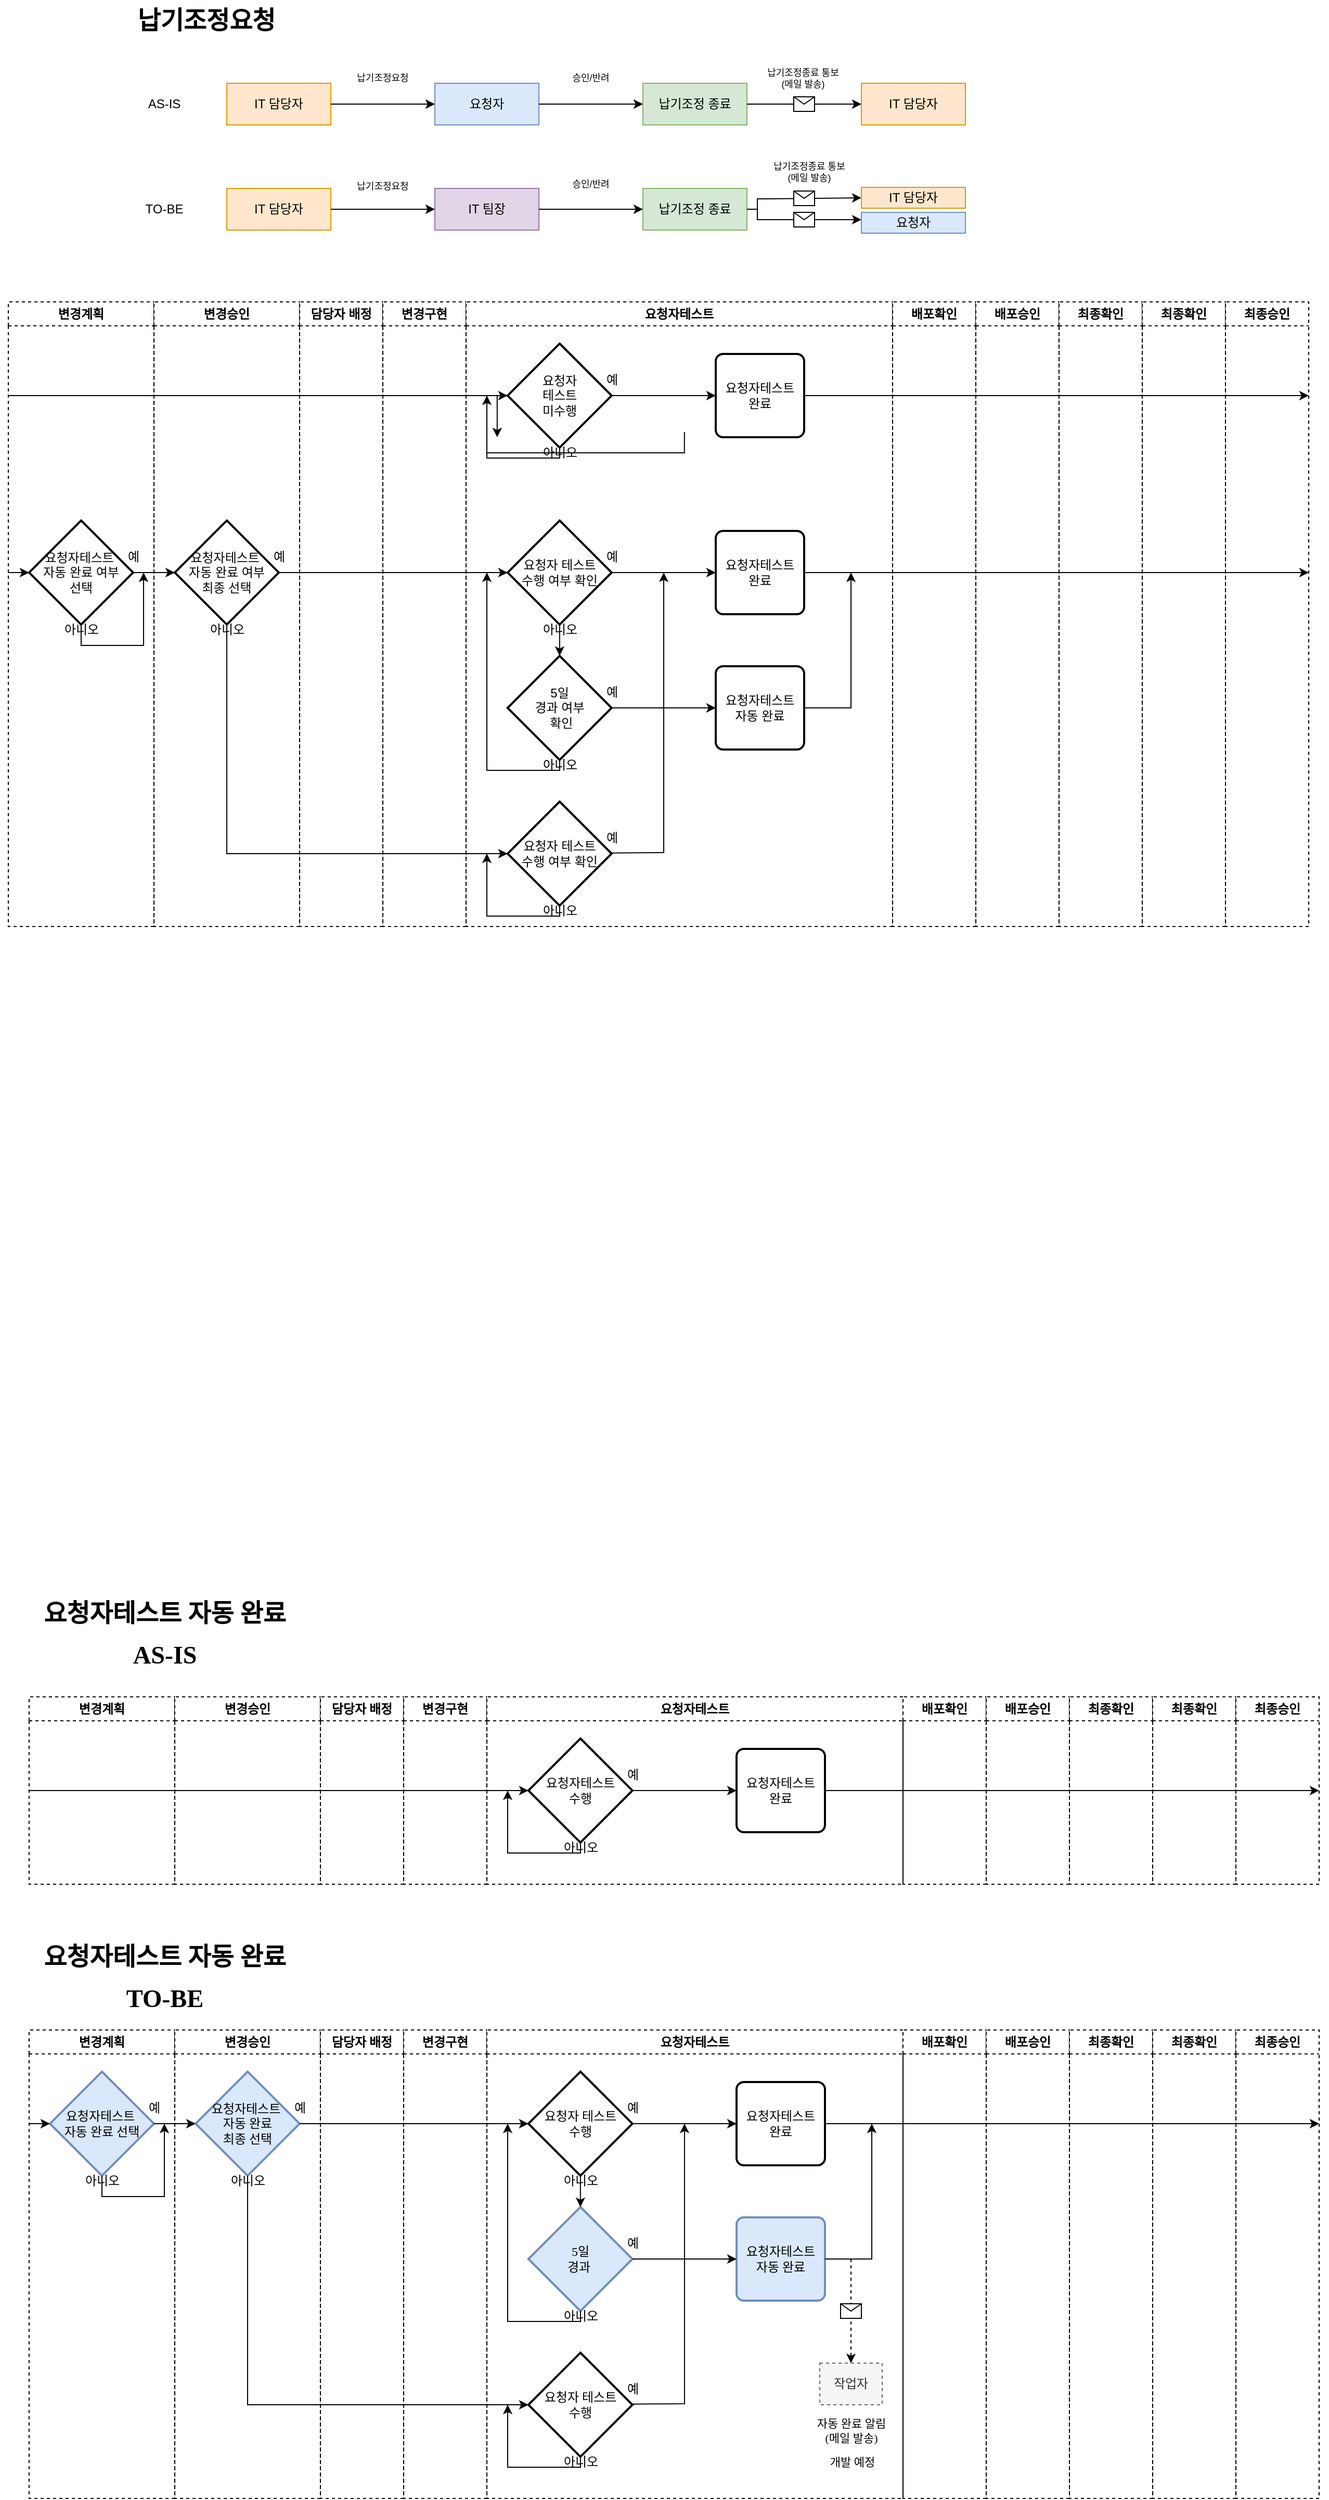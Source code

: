 <mxfile version="21.1.2" type="github">
  <diagram name="페이지-1" id="oeMr1jxLRIUCTHXcaMcz">
    <mxGraphModel dx="1420" dy="693" grid="0" gridSize="10" guides="1" tooltips="1" connect="1" arrows="1" fold="1" page="1" pageScale="1" pageWidth="2000" pageHeight="1000" math="0" shadow="0">
      <root>
        <mxCell id="0" />
        <mxCell id="1" parent="0" />
        <mxCell id="uftjSws4iOTrkfGyIKbN-3" value="IT 담당자" style="whiteSpace=wrap;html=1;fillColor=#ffe6cc;strokeColor=#d79b00;fontColor=#000000;" vertex="1" parent="1">
          <mxGeometry x="240" y="190" width="100" height="40" as="geometry" />
        </mxCell>
        <mxCell id="uftjSws4iOTrkfGyIKbN-6" value="요청자" style="whiteSpace=wrap;html=1;fillColor=#dae8fc;strokeColor=#6c8ebf;fontColor=#000000;" vertex="1" parent="1">
          <mxGeometry x="440" y="190" width="100" height="40" as="geometry" />
        </mxCell>
        <mxCell id="uftjSws4iOTrkfGyIKbN-7" value="" style="html=1;rounded=1;curved=0;sourcePerimeterSpacing=0;targetPerimeterSpacing=0;startSize=6;endSize=6;noEdgeStyle=1;orthogonal=1;entryX=0;entryY=0.5;entryDx=0;entryDy=0;" edge="1" parent="1" source="uftjSws4iOTrkfGyIKbN-3" target="uftjSws4iOTrkfGyIKbN-6">
          <mxGeometry relative="1" as="geometry">
            <Array as="points" />
          </mxGeometry>
        </mxCell>
        <mxCell id="uftjSws4iOTrkfGyIKbN-16" value="IT 담당자" style="whiteSpace=wrap;html=1;fillColor=#ffe6cc;strokeColor=#d79b00;fontColor=#000000;" vertex="1" parent="1">
          <mxGeometry x="240" y="291" width="100" height="40" as="geometry" />
        </mxCell>
        <mxCell id="uftjSws4iOTrkfGyIKbN-17" value="IT 팀장" style="whiteSpace=wrap;html=1;fillColor=#e1d5e7;strokeColor=#9673a6;fontColor=#000000;" vertex="1" parent="1">
          <mxGeometry x="440" y="291" width="100" height="40" as="geometry" />
        </mxCell>
        <mxCell id="uftjSws4iOTrkfGyIKbN-18" value="" style="html=1;rounded=1;curved=0;sourcePerimeterSpacing=0;targetPerimeterSpacing=0;startSize=6;endSize=6;noEdgeStyle=1;orthogonal=1;entryX=0;entryY=0.5;entryDx=0;entryDy=0;" edge="1" source="uftjSws4iOTrkfGyIKbN-16" target="uftjSws4iOTrkfGyIKbN-17" parent="1">
          <mxGeometry relative="1" as="geometry">
            <Array as="points" />
          </mxGeometry>
        </mxCell>
        <mxCell id="uftjSws4iOTrkfGyIKbN-19" value="납기조정 종료" style="whiteSpace=wrap;html=1;fillColor=#d5e8d4;strokeColor=#82b366;fontColor=#000000;" vertex="1" parent="1">
          <mxGeometry x="640" y="291" width="100" height="40" as="geometry" />
        </mxCell>
        <mxCell id="uftjSws4iOTrkfGyIKbN-20" value="" style="html=1;rounded=1;curved=0;sourcePerimeterSpacing=0;targetPerimeterSpacing=0;startSize=6;endSize=6;noEdgeStyle=1;orthogonal=1;entryX=0;entryY=0.5;entryDx=0;entryDy=0;" edge="1" target="uftjSws4iOTrkfGyIKbN-19" parent="1">
          <mxGeometry relative="1" as="geometry">
            <mxPoint x="540" y="311" as="sourcePoint" />
            <Array as="points" />
          </mxGeometry>
        </mxCell>
        <mxCell id="uftjSws4iOTrkfGyIKbN-23" value="납기조정 종료" style="whiteSpace=wrap;html=1;fillColor=#d5e8d4;strokeColor=#82b366;fontColor=#000000;" vertex="1" parent="1">
          <mxGeometry x="640" y="190" width="100" height="40" as="geometry" />
        </mxCell>
        <mxCell id="uftjSws4iOTrkfGyIKbN-25" value="납기조정요청" style="text;html=1;strokeColor=none;fillColor=none;align=center;verticalAlign=middle;whiteSpace=wrap;rounded=0;fontSize=9;fontColor=#000000;" vertex="1" parent="1">
          <mxGeometry x="340" y="170" width="100" height="30" as="geometry" />
        </mxCell>
        <mxCell id="uftjSws4iOTrkfGyIKbN-27" value="" style="html=1;rounded=1;curved=0;sourcePerimeterSpacing=0;targetPerimeterSpacing=0;startSize=6;endSize=6;noEdgeStyle=1;orthogonal=1;entryX=0;entryY=0.5;entryDx=0;entryDy=0;" edge="1" parent="1">
          <mxGeometry relative="1" as="geometry">
            <mxPoint x="540" y="210" as="sourcePoint" />
            <mxPoint x="640" y="210" as="targetPoint" />
            <Array as="points" />
          </mxGeometry>
        </mxCell>
        <mxCell id="uftjSws4iOTrkfGyIKbN-28" value="납기조정요청" style="text;html=1;strokeColor=none;fillColor=none;align=center;verticalAlign=middle;whiteSpace=wrap;rounded=0;fontSize=9;fontColor=#000000;" vertex="1" parent="1">
          <mxGeometry x="340" y="274" width="100" height="30" as="geometry" />
        </mxCell>
        <mxCell id="uftjSws4iOTrkfGyIKbN-21" value="요청자" style="whiteSpace=wrap;html=1;fillColor=#dae8fc;strokeColor=#6c8ebf;fontColor=#000000;" vertex="1" parent="1">
          <mxGeometry x="850" y="314" width="100" height="20" as="geometry" />
        </mxCell>
        <mxCell id="uftjSws4iOTrkfGyIKbN-30" value="납기조정요청" style="text;strokeColor=none;fillColor=none;html=1;fontSize=24;fontStyle=1;verticalAlign=middle;align=center;" vertex="1" parent="1">
          <mxGeometry x="170" y="110" width="100" height="40" as="geometry" />
        </mxCell>
        <mxCell id="uftjSws4iOTrkfGyIKbN-66" value="AS-IS" style="text;html=1;strokeColor=none;fillColor=none;align=center;verticalAlign=middle;whiteSpace=wrap;rounded=0;" vertex="1" parent="1">
          <mxGeometry x="150" y="195" width="60" height="30" as="geometry" />
        </mxCell>
        <mxCell id="uftjSws4iOTrkfGyIKbN-67" value="TO-BE" style="text;html=1;strokeColor=none;fillColor=none;align=center;verticalAlign=middle;whiteSpace=wrap;rounded=0;" vertex="1" parent="1">
          <mxGeometry x="150" y="296" width="60" height="30" as="geometry" />
        </mxCell>
        <mxCell id="uftjSws4iOTrkfGyIKbN-69" value="" style="endArrow=classic;html=1;rounded=0;exitX=1;exitY=0;exitDx=0;exitDy=0;exitPerimeter=0;entryX=0;entryY=0.5;entryDx=0;entryDy=0;" edge="1" parent="1" source="uftjSws4iOTrkfGyIKbN-389" target="uftjSws4iOTrkfGyIKbN-77">
          <mxGeometry relative="1" as="geometry">
            <mxPoint x="806" y="311" as="sourcePoint" />
            <mxPoint x="840" y="300" as="targetPoint" />
          </mxGeometry>
        </mxCell>
        <mxCell id="uftjSws4iOTrkfGyIKbN-70" value="" style="shape=message;html=1;outlineConnect=0;" vertex="1" parent="uftjSws4iOTrkfGyIKbN-69">
          <mxGeometry width="20" height="14" relative="1" as="geometry">
            <mxPoint x="-20" y="-7" as="offset" />
          </mxGeometry>
        </mxCell>
        <mxCell id="uftjSws4iOTrkfGyIKbN-29" value="납기조정종료 통보&lt;br&gt;(메일 발송)" style="text;html=1;strokeColor=none;fillColor=none;align=center;verticalAlign=middle;whiteSpace=wrap;rounded=0;fontSize=9;fontColor=#000000;" vertex="1" parent="1">
          <mxGeometry x="750" y="260" width="100" height="30" as="geometry" />
        </mxCell>
        <mxCell id="uftjSws4iOTrkfGyIKbN-77" value="IT 담당자" style="whiteSpace=wrap;html=1;fillColor=#ffe6cc;strokeColor=#d79b00;fontColor=#000000;" vertex="1" parent="1">
          <mxGeometry x="850" y="290" width="100" height="20" as="geometry" />
        </mxCell>
        <mxCell id="uftjSws4iOTrkfGyIKbN-79" value="" style="endArrow=classic;html=1;rounded=0;exitX=1;exitY=1;exitDx=0;exitDy=0;exitPerimeter=0;" edge="1" parent="1" source="uftjSws4iOTrkfGyIKbN-389">
          <mxGeometry relative="1" as="geometry">
            <mxPoint x="806" y="351" as="sourcePoint" />
            <mxPoint x="850" y="321" as="targetPoint" />
          </mxGeometry>
        </mxCell>
        <mxCell id="uftjSws4iOTrkfGyIKbN-80" value="" style="shape=message;html=1;outlineConnect=0;" vertex="1" parent="uftjSws4iOTrkfGyIKbN-79">
          <mxGeometry width="20" height="14" relative="1" as="geometry">
            <mxPoint x="-20" y="-7" as="offset" />
          </mxGeometry>
        </mxCell>
        <mxCell id="uftjSws4iOTrkfGyIKbN-83" value="IT 담당자" style="whiteSpace=wrap;html=1;fillColor=#ffe6cc;strokeColor=#d79b00;fontColor=#000000;" vertex="1" parent="1">
          <mxGeometry x="850" y="190" width="100" height="40" as="geometry" />
        </mxCell>
        <mxCell id="uftjSws4iOTrkfGyIKbN-85" value="" style="endArrow=classic;html=1;rounded=0;entryX=0;entryY=0.5;entryDx=0;entryDy=0;exitX=1;exitY=0.5;exitDx=0;exitDy=0;" edge="1" parent="1" source="uftjSws4iOTrkfGyIKbN-23" target="uftjSws4iOTrkfGyIKbN-83">
          <mxGeometry relative="1" as="geometry">
            <mxPoint x="440" y="150" as="sourcePoint" />
            <mxPoint x="540" y="150" as="targetPoint" />
          </mxGeometry>
        </mxCell>
        <mxCell id="uftjSws4iOTrkfGyIKbN-86" value="" style="shape=message;html=1;outlineConnect=0;" vertex="1" parent="uftjSws4iOTrkfGyIKbN-85">
          <mxGeometry width="20" height="14" relative="1" as="geometry">
            <mxPoint x="-10" y="-7" as="offset" />
          </mxGeometry>
        </mxCell>
        <mxCell id="uftjSws4iOTrkfGyIKbN-87" value="납기조정종료 통보&lt;br&gt;(메일 발송)" style="text;html=1;strokeColor=none;fillColor=none;align=center;verticalAlign=middle;whiteSpace=wrap;rounded=0;fontSize=9;fontColor=#000000;" vertex="1" parent="1">
          <mxGeometry x="744" y="170" width="100" height="30" as="geometry" />
        </mxCell>
        <mxCell id="uftjSws4iOTrkfGyIKbN-90" value="변경계획" style="swimlane;whiteSpace=wrap;html=1;dashed=1;" vertex="1" parent="1">
          <mxGeometry x="30" y="400" width="140" height="600" as="geometry" />
        </mxCell>
        <mxCell id="uftjSws4iOTrkfGyIKbN-51" value="요청자테스트&amp;nbsp;&lt;br&gt;자동 완료 여부 &lt;br&gt;선택" style="strokeWidth=2;html=1;shape=mxgraph.flowchart.decision;whiteSpace=wrap;" vertex="1" parent="uftjSws4iOTrkfGyIKbN-90">
          <mxGeometry x="20" y="210" width="100" height="100" as="geometry" />
        </mxCell>
        <mxCell id="uftjSws4iOTrkfGyIKbN-105" value="예" style="text;html=1;align=center;verticalAlign=middle;resizable=0;points=[];autosize=1;strokeColor=none;fillColor=none;" vertex="1" parent="uftjSws4iOTrkfGyIKbN-90">
          <mxGeometry x="100" y="230" width="40" height="30" as="geometry" />
        </mxCell>
        <mxCell id="uftjSws4iOTrkfGyIKbN-103" value="아니오" style="text;html=1;align=center;verticalAlign=middle;resizable=0;points=[];autosize=1;strokeColor=none;fillColor=none;" vertex="1" parent="uftjSws4iOTrkfGyIKbN-90">
          <mxGeometry x="40" y="300" width="60" height="30" as="geometry" />
        </mxCell>
        <mxCell id="uftjSws4iOTrkfGyIKbN-222" value="" style="edgeStyle=orthogonalEdgeStyle;rounded=0;orthogonalLoop=1;jettySize=auto;html=1;entryX=0;entryY=0.5;entryDx=0;entryDy=0;entryPerimeter=0;exitX=0.5;exitY=1;exitDx=0;exitDy=0;exitPerimeter=0;" edge="1" parent="uftjSws4iOTrkfGyIKbN-90" target="uftjSws4iOTrkfGyIKbN-220">
          <mxGeometry relative="1" as="geometry">
            <mxPoint x="649.94" y="125" as="sourcePoint" />
            <mxPoint x="469.94" y="130" as="targetPoint" />
            <Array as="points">
              <mxPoint x="649.94" y="145" />
              <mxPoint x="459.94" y="145" />
              <mxPoint x="459.94" y="90" />
            </Array>
          </mxGeometry>
        </mxCell>
        <mxCell id="uftjSws4iOTrkfGyIKbN-91" value="변경승인" style="swimlane;whiteSpace=wrap;html=1;dashed=1;startSize=23;" vertex="1" parent="1">
          <mxGeometry x="170" y="400" width="140" height="600" as="geometry" />
        </mxCell>
        <mxCell id="uftjSws4iOTrkfGyIKbN-106" value="요청자테스트&amp;nbsp;&lt;br&gt;자동 완료 여부 &lt;br&gt;최종 선택" style="strokeWidth=2;html=1;shape=mxgraph.flowchart.decision;whiteSpace=wrap;" vertex="1" parent="uftjSws4iOTrkfGyIKbN-91">
          <mxGeometry x="20" y="210" width="100" height="100" as="geometry" />
        </mxCell>
        <mxCell id="uftjSws4iOTrkfGyIKbN-110" value="아니오" style="text;html=1;align=center;verticalAlign=middle;resizable=0;points=[];autosize=1;strokeColor=none;fillColor=none;" vertex="1" parent="uftjSws4iOTrkfGyIKbN-91">
          <mxGeometry x="40" y="300" width="60" height="30" as="geometry" />
        </mxCell>
        <mxCell id="uftjSws4iOTrkfGyIKbN-109" value="예" style="text;html=1;align=center;verticalAlign=middle;resizable=0;points=[];autosize=1;strokeColor=none;fillColor=none;" vertex="1" parent="uftjSws4iOTrkfGyIKbN-91">
          <mxGeometry x="100" y="230" width="40" height="30" as="geometry" />
        </mxCell>
        <mxCell id="uftjSws4iOTrkfGyIKbN-92" value="담당자 배정" style="swimlane;whiteSpace=wrap;html=1;dashed=1;" vertex="1" parent="1">
          <mxGeometry x="310" y="400" width="80" height="600" as="geometry" />
        </mxCell>
        <mxCell id="uftjSws4iOTrkfGyIKbN-93" value="변경구현" style="swimlane;whiteSpace=wrap;html=1;dashed=1;" vertex="1" parent="1">
          <mxGeometry x="390" y="400" width="80" height="600" as="geometry" />
        </mxCell>
        <mxCell id="uftjSws4iOTrkfGyIKbN-94" value="요청자테스트" style="swimlane;whiteSpace=wrap;html=1;dashed=1;startSize=23;" vertex="1" parent="1">
          <mxGeometry x="470" y="400" width="410" height="600" as="geometry" />
        </mxCell>
        <mxCell id="uftjSws4iOTrkfGyIKbN-115" value="5일 &lt;br&gt;경과 여부&lt;br&gt;&amp;nbsp;확인" style="strokeWidth=2;html=1;shape=mxgraph.flowchart.decision;whiteSpace=wrap;" vertex="1" parent="uftjSws4iOTrkfGyIKbN-94">
          <mxGeometry x="39.94" y="340" width="100" height="100" as="geometry" />
        </mxCell>
        <mxCell id="uftjSws4iOTrkfGyIKbN-114" value="요청자테스트&lt;br&gt;자동 완료" style="rounded=1;whiteSpace=wrap;html=1;absoluteArcSize=1;arcSize=14;strokeWidth=2;" vertex="1" parent="uftjSws4iOTrkfGyIKbN-94">
          <mxGeometry x="240" y="350" width="85" height="80" as="geometry" />
        </mxCell>
        <mxCell id="uftjSws4iOTrkfGyIKbN-120" value="요청자테스트&lt;br&gt;완료" style="rounded=1;whiteSpace=wrap;html=1;absoluteArcSize=1;arcSize=14;strokeWidth=2;" vertex="1" parent="uftjSws4iOTrkfGyIKbN-94">
          <mxGeometry x="240" y="220" width="85" height="80" as="geometry" />
        </mxCell>
        <mxCell id="uftjSws4iOTrkfGyIKbN-130" value="요청자 테스트&lt;br&gt;수행 여부 확인" style="strokeWidth=2;html=1;shape=mxgraph.flowchart.decision;whiteSpace=wrap;" vertex="1" parent="uftjSws4iOTrkfGyIKbN-94">
          <mxGeometry x="39.94" y="210" width="100" height="100" as="geometry" />
        </mxCell>
        <mxCell id="uftjSws4iOTrkfGyIKbN-132" value="" style="endArrow=classic;html=1;rounded=0;exitX=0.5;exitY=1;exitDx=0;exitDy=0;exitPerimeter=0;entryX=0.5;entryY=0;entryDx=0;entryDy=0;entryPerimeter=0;" edge="1" parent="uftjSws4iOTrkfGyIKbN-94" source="uftjSws4iOTrkfGyIKbN-130" target="uftjSws4iOTrkfGyIKbN-115">
          <mxGeometry width="50" height="50" relative="1" as="geometry">
            <mxPoint x="89.94" y="440" as="sourcePoint" />
            <mxPoint x="90" y="330" as="targetPoint" />
          </mxGeometry>
        </mxCell>
        <mxCell id="uftjSws4iOTrkfGyIKbN-131" value="" style="endArrow=classic;html=1;rounded=0;entryX=0;entryY=0.5;entryDx=0;entryDy=0;exitX=1;exitY=0.5;exitDx=0;exitDy=0;exitPerimeter=0;" edge="1" parent="uftjSws4iOTrkfGyIKbN-94" source="uftjSws4iOTrkfGyIKbN-115" target="uftjSws4iOTrkfGyIKbN-114">
          <mxGeometry width="50" height="50" relative="1" as="geometry">
            <mxPoint x="259.94" y="260" as="sourcePoint" />
            <mxPoint x="189.94" y="268" as="targetPoint" />
          </mxGeometry>
        </mxCell>
        <mxCell id="uftjSws4iOTrkfGyIKbN-135" value="" style="endArrow=classic;html=1;rounded=0;entryX=0;entryY=0.5;entryDx=0;entryDy=0;" edge="1" parent="uftjSws4iOTrkfGyIKbN-94" target="uftjSws4iOTrkfGyIKbN-120">
          <mxGeometry width="50" height="50" relative="1" as="geometry">
            <mxPoint x="140" y="260" as="sourcePoint" />
            <mxPoint x="169.94" y="259" as="targetPoint" />
          </mxGeometry>
        </mxCell>
        <mxCell id="uftjSws4iOTrkfGyIKbN-144" value="" style="endArrow=classic;html=1;rounded=0;exitX=1;exitY=0.5;exitDx=0;exitDy=0;" edge="1" parent="uftjSws4iOTrkfGyIKbN-94" source="uftjSws4iOTrkfGyIKbN-114">
          <mxGeometry width="50" height="50" relative="1" as="geometry">
            <mxPoint x="309.94" y="330" as="sourcePoint" />
            <mxPoint x="370" y="260" as="targetPoint" />
            <Array as="points">
              <mxPoint x="370" y="390" />
            </Array>
          </mxGeometry>
        </mxCell>
        <mxCell id="uftjSws4iOTrkfGyIKbN-231" value="요청자테스트&lt;br&gt;완료" style="rounded=1;whiteSpace=wrap;html=1;absoluteArcSize=1;arcSize=14;strokeWidth=2;" vertex="1" parent="uftjSws4iOTrkfGyIKbN-94">
          <mxGeometry x="240" y="50" width="85" height="80" as="geometry" />
        </mxCell>
        <mxCell id="uftjSws4iOTrkfGyIKbN-232" value="요청자&lt;br&gt;테스트&lt;br&gt;미수행" style="strokeWidth=2;html=1;shape=mxgraph.flowchart.decision;whiteSpace=wrap;" vertex="1" parent="uftjSws4iOTrkfGyIKbN-94">
          <mxGeometry x="39.94" y="40" width="100" height="100" as="geometry" />
        </mxCell>
        <mxCell id="uftjSws4iOTrkfGyIKbN-233" value="" style="endArrow=classic;html=1;rounded=0;exitX=1;exitY=0.5;exitDx=0;exitDy=0;exitPerimeter=0;" edge="1" source="uftjSws4iOTrkfGyIKbN-232" target="uftjSws4iOTrkfGyIKbN-231" parent="uftjSws4iOTrkfGyIKbN-94">
          <mxGeometry width="50" height="50" relative="1" as="geometry">
            <mxPoint x="129.94" y="100" as="sourcePoint" />
            <mxPoint x="179.94" y="100" as="targetPoint" />
          </mxGeometry>
        </mxCell>
        <mxCell id="uftjSws4iOTrkfGyIKbN-236" value="" style="endArrow=classic;html=1;rounded=0;entryX=0;entryY=0.5;entryDx=0;entryDy=0;entryPerimeter=0;" edge="1" parent="uftjSws4iOTrkfGyIKbN-94" target="uftjSws4iOTrkfGyIKbN-51">
          <mxGeometry width="50" height="50" relative="1" as="geometry">
            <mxPoint x="-440" y="260" as="sourcePoint" />
            <mxPoint x="800" y="90" as="targetPoint" />
          </mxGeometry>
        </mxCell>
        <mxCell id="uftjSws4iOTrkfGyIKbN-243" value="요청자 테스트&lt;br&gt;수행 여부 확인" style="strokeWidth=2;html=1;shape=mxgraph.flowchart.decision;whiteSpace=wrap;" vertex="1" parent="uftjSws4iOTrkfGyIKbN-94">
          <mxGeometry x="39.94" y="480" width="100" height="100" as="geometry" />
        </mxCell>
        <mxCell id="uftjSws4iOTrkfGyIKbN-244" value="" style="endArrow=classic;html=1;rounded=0;" edge="1" parent="uftjSws4iOTrkfGyIKbN-94">
          <mxGeometry width="50" height="50" relative="1" as="geometry">
            <mxPoint x="140" y="529.41" as="sourcePoint" />
            <mxPoint x="190" y="260" as="targetPoint" />
            <Array as="points">
              <mxPoint x="190" y="529" />
            </Array>
          </mxGeometry>
        </mxCell>
        <mxCell id="uftjSws4iOTrkfGyIKbN-245" value="예" style="text;html=1;align=center;verticalAlign=middle;resizable=0;points=[];autosize=1;strokeColor=none;fillColor=none;" vertex="1" parent="uftjSws4iOTrkfGyIKbN-94">
          <mxGeometry x="119.94" y="230" width="40" height="30" as="geometry" />
        </mxCell>
        <mxCell id="uftjSws4iOTrkfGyIKbN-246" value="아니오" style="text;html=1;align=center;verticalAlign=middle;resizable=0;points=[];autosize=1;strokeColor=none;fillColor=none;" vertex="1" parent="uftjSws4iOTrkfGyIKbN-94">
          <mxGeometry x="59.94" y="300" width="60" height="30" as="geometry" />
        </mxCell>
        <mxCell id="uftjSws4iOTrkfGyIKbN-247" value="예" style="text;html=1;align=center;verticalAlign=middle;resizable=0;points=[];autosize=1;strokeColor=none;fillColor=none;" vertex="1" parent="uftjSws4iOTrkfGyIKbN-94">
          <mxGeometry x="119.94" y="360" width="40" height="30" as="geometry" />
        </mxCell>
        <mxCell id="uftjSws4iOTrkfGyIKbN-248" value="아니오" style="text;html=1;align=center;verticalAlign=middle;resizable=0;points=[];autosize=1;strokeColor=none;fillColor=none;" vertex="1" parent="uftjSws4iOTrkfGyIKbN-94">
          <mxGeometry x="59.94" y="430" width="60" height="30" as="geometry" />
        </mxCell>
        <mxCell id="uftjSws4iOTrkfGyIKbN-249" value="" style="endArrow=classic;html=1;rounded=0;" edge="1" parent="uftjSws4iOTrkfGyIKbN-94">
          <mxGeometry width="50" height="50" relative="1" as="geometry">
            <mxPoint x="90" y="440" as="sourcePoint" />
            <mxPoint x="20" y="260" as="targetPoint" />
            <Array as="points">
              <mxPoint x="90" y="450" />
              <mxPoint x="20" y="450" />
            </Array>
          </mxGeometry>
        </mxCell>
        <mxCell id="uftjSws4iOTrkfGyIKbN-252" value="예" style="text;html=1;align=center;verticalAlign=middle;resizable=0;points=[];autosize=1;strokeColor=none;fillColor=none;" vertex="1" parent="uftjSws4iOTrkfGyIKbN-94">
          <mxGeometry x="119.94" y="500" width="40" height="30" as="geometry" />
        </mxCell>
        <mxCell id="uftjSws4iOTrkfGyIKbN-253" value="아니오" style="text;html=1;align=center;verticalAlign=middle;resizable=0;points=[];autosize=1;strokeColor=none;fillColor=none;" vertex="1" parent="uftjSws4iOTrkfGyIKbN-94">
          <mxGeometry x="59.94" y="570" width="60" height="30" as="geometry" />
        </mxCell>
        <mxCell id="uftjSws4iOTrkfGyIKbN-257" value="아니오" style="text;html=1;align=center;verticalAlign=middle;resizable=0;points=[];autosize=1;strokeColor=none;fillColor=none;" vertex="1" parent="uftjSws4iOTrkfGyIKbN-94">
          <mxGeometry x="59.94" y="130" width="60" height="30" as="geometry" />
        </mxCell>
        <mxCell id="uftjSws4iOTrkfGyIKbN-258" value="" style="endArrow=classic;html=1;rounded=0;exitX=0.5;exitY=1;exitDx=0;exitDy=0;exitPerimeter=0;" edge="1" parent="uftjSws4iOTrkfGyIKbN-94">
          <mxGeometry width="50" height="50" relative="1" as="geometry">
            <mxPoint x="90" y="140" as="sourcePoint" />
            <mxPoint x="20" y="90" as="targetPoint" />
            <Array as="points">
              <mxPoint x="90" y="150" />
              <mxPoint x="20" y="150" />
            </Array>
          </mxGeometry>
        </mxCell>
        <mxCell id="uftjSws4iOTrkfGyIKbN-259" value="예" style="text;html=1;align=center;verticalAlign=middle;resizable=0;points=[];autosize=1;strokeColor=none;fillColor=none;" vertex="1" parent="uftjSws4iOTrkfGyIKbN-94">
          <mxGeometry x="119.94" y="60" width="40" height="30" as="geometry" />
        </mxCell>
        <mxCell id="uftjSws4iOTrkfGyIKbN-263" value="" style="endArrow=classic;html=1;rounded=0;exitX=1;exitY=0.5;exitDx=0;exitDy=0;" edge="1" parent="uftjSws4iOTrkfGyIKbN-94" source="uftjSws4iOTrkfGyIKbN-231">
          <mxGeometry width="50" height="50" relative="1" as="geometry">
            <mxPoint x="140" y="170" as="sourcePoint" />
            <mxPoint x="810" y="90" as="targetPoint" />
            <Array as="points" />
          </mxGeometry>
        </mxCell>
        <mxCell id="uftjSws4iOTrkfGyIKbN-95" value="배포확인" style="swimlane;whiteSpace=wrap;html=1;dashed=1;" vertex="1" parent="1">
          <mxGeometry x="880" y="400" width="80" height="600" as="geometry" />
        </mxCell>
        <mxCell id="uftjSws4iOTrkfGyIKbN-96" value="배포승인" style="swimlane;whiteSpace=wrap;html=1;dashed=1;startSize=23;" vertex="1" parent="1">
          <mxGeometry x="960" y="400" width="80" height="600" as="geometry" />
        </mxCell>
        <mxCell id="uftjSws4iOTrkfGyIKbN-97" value="최종확인" style="swimlane;whiteSpace=wrap;html=1;dashed=1;" vertex="1" parent="1">
          <mxGeometry x="1040" y="400" width="80" height="600" as="geometry" />
        </mxCell>
        <mxCell id="uftjSws4iOTrkfGyIKbN-98" value="최종확인" style="swimlane;whiteSpace=wrap;html=1;dashed=1;" vertex="1" parent="1">
          <mxGeometry x="1120" y="400" width="80" height="600" as="geometry" />
        </mxCell>
        <mxCell id="uftjSws4iOTrkfGyIKbN-99" value="최종승인" style="swimlane;whiteSpace=wrap;html=1;dashed=1;" vertex="1" parent="1">
          <mxGeometry x="1200" y="400" width="80" height="600" as="geometry" />
        </mxCell>
        <mxCell id="uftjSws4iOTrkfGyIKbN-100" value="" style="endArrow=classic;html=1;rounded=0;exitX=1;exitY=0.5;exitDx=0;exitDy=0;exitPerimeter=0;entryX=0;entryY=0.5;entryDx=0;entryDy=0;entryPerimeter=0;" edge="1" parent="1" source="uftjSws4iOTrkfGyIKbN-51" target="uftjSws4iOTrkfGyIKbN-106">
          <mxGeometry width="50" height="50" relative="1" as="geometry">
            <mxPoint x="690" y="630" as="sourcePoint" />
            <mxPoint x="190" y="658" as="targetPoint" />
          </mxGeometry>
        </mxCell>
        <mxCell id="uftjSws4iOTrkfGyIKbN-102" value="" style="endArrow=classic;html=1;rounded=0;exitX=0.5;exitY=1;exitDx=0;exitDy=0;exitPerimeter=0;" edge="1" parent="1" source="uftjSws4iOTrkfGyIKbN-51">
          <mxGeometry width="50" height="50" relative="1" as="geometry">
            <mxPoint x="160" y="660" as="sourcePoint" />
            <mxPoint x="160" y="660" as="targetPoint" />
            <Array as="points">
              <mxPoint x="100" y="730" />
              <mxPoint x="160" y="730" />
            </Array>
          </mxGeometry>
        </mxCell>
        <mxCell id="uftjSws4iOTrkfGyIKbN-111" value="" style="endArrow=classic;html=1;rounded=0;exitX=1;exitY=0.5;exitDx=0;exitDy=0;exitPerimeter=0;entryX=0;entryY=0.5;entryDx=0;entryDy=0;entryPerimeter=0;" edge="1" parent="1" source="uftjSws4iOTrkfGyIKbN-106" target="uftjSws4iOTrkfGyIKbN-130">
          <mxGeometry width="50" height="50" relative="1" as="geometry">
            <mxPoint x="390" y="660" as="sourcePoint" />
            <mxPoint x="840" y="658" as="targetPoint" />
          </mxGeometry>
        </mxCell>
        <mxCell id="uftjSws4iOTrkfGyIKbN-112" value="" style="endArrow=classic;html=1;rounded=0;exitX=0.5;exitY=1;exitDx=0;exitDy=0;exitPerimeter=0;entryX=0;entryY=0.5;entryDx=0;entryDy=0;entryPerimeter=0;" edge="1" parent="1" source="uftjSws4iOTrkfGyIKbN-106" target="uftjSws4iOTrkfGyIKbN-243">
          <mxGeometry width="50" height="50" relative="1" as="geometry">
            <mxPoint x="340" y="710" as="sourcePoint" />
            <mxPoint x="490" y="930" as="targetPoint" />
            <Array as="points">
              <mxPoint x="240" y="930" />
              <mxPoint x="360" y="930" />
            </Array>
          </mxGeometry>
        </mxCell>
        <mxCell id="uftjSws4iOTrkfGyIKbN-143" value="" style="endArrow=classic;html=1;rounded=0;exitX=1;exitY=0.5;exitDx=0;exitDy=0;" edge="1" parent="1" source="uftjSws4iOTrkfGyIKbN-120">
          <mxGeometry width="50" height="50" relative="1" as="geometry">
            <mxPoint x="600" y="669" as="sourcePoint" />
            <mxPoint x="1280" y="660" as="targetPoint" />
            <Array as="points" />
          </mxGeometry>
        </mxCell>
        <mxCell id="uftjSws4iOTrkfGyIKbN-237" value="" style="endArrow=classic;html=1;rounded=0;entryX=0;entryY=0.5;entryDx=0;entryDy=0;entryPerimeter=0;" edge="1" parent="1" target="uftjSws4iOTrkfGyIKbN-232">
          <mxGeometry width="50" height="50" relative="1" as="geometry">
            <mxPoint x="30" y="490" as="sourcePoint" />
            <mxPoint x="1290" y="498" as="targetPoint" />
          </mxGeometry>
        </mxCell>
        <mxCell id="uftjSws4iOTrkfGyIKbN-238" value="" style="endArrow=classic;html=1;rounded=0;exitX=0.5;exitY=1;exitDx=0;exitDy=0;exitPerimeter=0;" edge="1" parent="1" source="uftjSws4iOTrkfGyIKbN-243">
          <mxGeometry width="50" height="50" relative="1" as="geometry">
            <mxPoint x="560" y="990" as="sourcePoint" />
            <mxPoint x="490" y="930" as="targetPoint" />
            <Array as="points">
              <mxPoint x="560" y="990" />
              <mxPoint x="490" y="990" />
            </Array>
          </mxGeometry>
        </mxCell>
        <mxCell id="uftjSws4iOTrkfGyIKbN-264" value="변경계획" style="swimlane;whiteSpace=wrap;html=1;dashed=1;swimlaneFillColor=default;fontFamily=나눔고딕;" vertex="1" parent="1">
          <mxGeometry x="50" y="2060" width="140" height="450" as="geometry" />
        </mxCell>
        <mxCell id="uftjSws4iOTrkfGyIKbN-265" value="요청자테스트&amp;nbsp;&lt;br&gt;자동 완료 선택" style="strokeWidth=2;html=1;shape=mxgraph.flowchart.decision;whiteSpace=wrap;fontFamily=나눔고딕;fillColor=#dae8fc;strokeColor=#6c8ebf;" vertex="1" parent="uftjSws4iOTrkfGyIKbN-264">
          <mxGeometry x="20" y="40" width="100" height="100" as="geometry" />
        </mxCell>
        <mxCell id="uftjSws4iOTrkfGyIKbN-266" value="예" style="text;html=1;align=center;verticalAlign=middle;resizable=0;points=[];autosize=1;strokeColor=none;fillColor=none;fontFamily=나눔고딕;" vertex="1" parent="uftjSws4iOTrkfGyIKbN-264">
          <mxGeometry x="105" y="60" width="30" height="30" as="geometry" />
        </mxCell>
        <mxCell id="uftjSws4iOTrkfGyIKbN-267" value="아니오" style="text;html=1;align=center;verticalAlign=middle;resizable=0;points=[];autosize=1;strokeColor=none;fillColor=none;fontFamily=나눔고딕;" vertex="1" parent="uftjSws4iOTrkfGyIKbN-264">
          <mxGeometry x="40" y="130" width="60" height="30" as="geometry" />
        </mxCell>
        <mxCell id="uftjSws4iOTrkfGyIKbN-269" value="변경승인" style="swimlane;whiteSpace=wrap;html=1;dashed=1;startSize=23;fontFamily=나눔고딕;" vertex="1" parent="1">
          <mxGeometry x="190" y="2060" width="140" height="450" as="geometry" />
        </mxCell>
        <mxCell id="uftjSws4iOTrkfGyIKbN-270" value="요청자테스트&amp;nbsp;&lt;br&gt;자동 완료&lt;br&gt;최종 선택" style="strokeWidth=2;html=1;shape=mxgraph.flowchart.decision;whiteSpace=wrap;fontFamily=나눔고딕;fillColor=#dae8fc;strokeColor=#6c8ebf;" vertex="1" parent="uftjSws4iOTrkfGyIKbN-269">
          <mxGeometry x="20" y="40" width="100" height="100" as="geometry" />
        </mxCell>
        <mxCell id="uftjSws4iOTrkfGyIKbN-271" value="아니오" style="text;html=1;align=center;verticalAlign=middle;resizable=0;points=[];autosize=1;strokeColor=none;fillColor=none;fontFamily=나눔고딕;" vertex="1" parent="uftjSws4iOTrkfGyIKbN-269">
          <mxGeometry x="40" y="130" width="60" height="30" as="geometry" />
        </mxCell>
        <mxCell id="uftjSws4iOTrkfGyIKbN-272" value="예" style="text;html=1;align=center;verticalAlign=middle;resizable=0;points=[];autosize=1;strokeColor=none;fillColor=none;fontFamily=나눔고딕;" vertex="1" parent="uftjSws4iOTrkfGyIKbN-269">
          <mxGeometry x="105" y="60" width="30" height="30" as="geometry" />
        </mxCell>
        <mxCell id="uftjSws4iOTrkfGyIKbN-273" value="담당자 배정" style="swimlane;whiteSpace=wrap;html=1;dashed=1;fontFamily=나눔고딕;" vertex="1" parent="1">
          <mxGeometry x="330" y="2060" width="80" height="450" as="geometry" />
        </mxCell>
        <mxCell id="uftjSws4iOTrkfGyIKbN-274" value="변경구현" style="swimlane;whiteSpace=wrap;html=1;dashed=1;fontFamily=나눔고딕;" vertex="1" parent="1">
          <mxGeometry x="410" y="2060" width="80" height="450" as="geometry" />
        </mxCell>
        <mxCell id="uftjSws4iOTrkfGyIKbN-275" value="요청자테스트" style="swimlane;whiteSpace=wrap;html=1;dashed=1;startSize=23;fontFamily=나눔고딕;" vertex="1" parent="1">
          <mxGeometry x="490" y="2060" width="400" height="450" as="geometry" />
        </mxCell>
        <mxCell id="uftjSws4iOTrkfGyIKbN-276" value="5일 &lt;br&gt;경과&amp;nbsp;" style="strokeWidth=2;html=1;shape=mxgraph.flowchart.decision;whiteSpace=wrap;fontFamily=나눔고딕;fillColor=#dae8fc;strokeColor=#6c8ebf;" vertex="1" parent="uftjSws4iOTrkfGyIKbN-275">
          <mxGeometry x="39.94" y="170" width="100" height="100" as="geometry" />
        </mxCell>
        <mxCell id="uftjSws4iOTrkfGyIKbN-277" value="요청자테스트&lt;br&gt;자동 완료" style="rounded=1;whiteSpace=wrap;html=1;absoluteArcSize=1;arcSize=14;strokeWidth=2;fontFamily=나눔고딕;fillColor=#dae8fc;strokeColor=#6c8ebf;" vertex="1" parent="uftjSws4iOTrkfGyIKbN-275">
          <mxGeometry x="240" y="180" width="85" height="80" as="geometry" />
        </mxCell>
        <mxCell id="uftjSws4iOTrkfGyIKbN-278" value="요청자테스트&lt;br&gt;완료" style="rounded=1;whiteSpace=wrap;html=1;absoluteArcSize=1;arcSize=14;strokeWidth=2;fontFamily=나눔고딕;" vertex="1" parent="uftjSws4iOTrkfGyIKbN-275">
          <mxGeometry x="240" y="50" width="85" height="80" as="geometry" />
        </mxCell>
        <mxCell id="uftjSws4iOTrkfGyIKbN-279" value="요청자 테스트&lt;br&gt;수행" style="strokeWidth=2;html=1;shape=mxgraph.flowchart.decision;whiteSpace=wrap;fontFamily=나눔고딕;" vertex="1" parent="uftjSws4iOTrkfGyIKbN-275">
          <mxGeometry x="39.94" y="40" width="100" height="100" as="geometry" />
        </mxCell>
        <mxCell id="uftjSws4iOTrkfGyIKbN-280" value="" style="endArrow=classic;html=1;rounded=0;exitX=0.5;exitY=1;exitDx=0;exitDy=0;exitPerimeter=0;entryX=0.5;entryY=0;entryDx=0;entryDy=0;entryPerimeter=0;fontFamily=나눔고딕;" edge="1" parent="uftjSws4iOTrkfGyIKbN-275" source="uftjSws4iOTrkfGyIKbN-279" target="uftjSws4iOTrkfGyIKbN-276">
          <mxGeometry width="50" height="50" relative="1" as="geometry">
            <mxPoint x="89.94" y="270" as="sourcePoint" />
            <mxPoint x="90" y="160" as="targetPoint" />
          </mxGeometry>
        </mxCell>
        <mxCell id="uftjSws4iOTrkfGyIKbN-281" value="" style="endArrow=classic;html=1;rounded=0;entryX=0;entryY=0.5;entryDx=0;entryDy=0;exitX=1;exitY=0.5;exitDx=0;exitDy=0;exitPerimeter=0;fontFamily=나눔고딕;" edge="1" parent="uftjSws4iOTrkfGyIKbN-275" source="uftjSws4iOTrkfGyIKbN-276" target="uftjSws4iOTrkfGyIKbN-277">
          <mxGeometry width="50" height="50" relative="1" as="geometry">
            <mxPoint x="259.94" y="90" as="sourcePoint" />
            <mxPoint x="189.94" y="98" as="targetPoint" />
          </mxGeometry>
        </mxCell>
        <mxCell id="uftjSws4iOTrkfGyIKbN-282" value="" style="endArrow=classic;html=1;rounded=0;entryX=0;entryY=0.5;entryDx=0;entryDy=0;fontFamily=나눔고딕;" edge="1" parent="uftjSws4iOTrkfGyIKbN-275" target="uftjSws4iOTrkfGyIKbN-278">
          <mxGeometry width="50" height="50" relative="1" as="geometry">
            <mxPoint x="140" y="90" as="sourcePoint" />
            <mxPoint x="169.94" y="89" as="targetPoint" />
          </mxGeometry>
        </mxCell>
        <mxCell id="uftjSws4iOTrkfGyIKbN-287" value="" style="endArrow=classic;html=1;rounded=0;entryX=0;entryY=0.5;entryDx=0;entryDy=0;entryPerimeter=0;fontFamily=나눔고딕;" edge="1" parent="uftjSws4iOTrkfGyIKbN-275" target="uftjSws4iOTrkfGyIKbN-265">
          <mxGeometry width="50" height="50" relative="1" as="geometry">
            <mxPoint x="-440" y="90" as="sourcePoint" />
            <mxPoint x="800" y="-80" as="targetPoint" />
          </mxGeometry>
        </mxCell>
        <mxCell id="uftjSws4iOTrkfGyIKbN-288" value="요청자 테스트&lt;br&gt;수행" style="strokeWidth=2;html=1;shape=mxgraph.flowchart.decision;whiteSpace=wrap;fontFamily=나눔고딕;" vertex="1" parent="uftjSws4iOTrkfGyIKbN-275">
          <mxGeometry x="39.94" y="310" width="100" height="100" as="geometry" />
        </mxCell>
        <mxCell id="uftjSws4iOTrkfGyIKbN-289" value="" style="endArrow=classic;html=1;rounded=0;fontFamily=나눔고딕;" edge="1" parent="uftjSws4iOTrkfGyIKbN-275">
          <mxGeometry width="50" height="50" relative="1" as="geometry">
            <mxPoint x="140" y="359.41" as="sourcePoint" />
            <mxPoint x="190" y="90" as="targetPoint" />
            <Array as="points">
              <mxPoint x="190" y="359" />
            </Array>
          </mxGeometry>
        </mxCell>
        <mxCell id="uftjSws4iOTrkfGyIKbN-290" value="예" style="text;html=1;align=center;verticalAlign=middle;resizable=0;points=[];autosize=1;strokeColor=none;fillColor=none;fontFamily=나눔고딕;" vertex="1" parent="uftjSws4iOTrkfGyIKbN-275">
          <mxGeometry x="124.94" y="60" width="30" height="30" as="geometry" />
        </mxCell>
        <mxCell id="uftjSws4iOTrkfGyIKbN-291" value="아니오" style="text;html=1;align=center;verticalAlign=middle;resizable=0;points=[];autosize=1;strokeColor=none;fillColor=none;fontFamily=나눔고딕;" vertex="1" parent="uftjSws4iOTrkfGyIKbN-275">
          <mxGeometry x="59.94" y="130" width="60" height="30" as="geometry" />
        </mxCell>
        <mxCell id="uftjSws4iOTrkfGyIKbN-292" value="예" style="text;html=1;align=center;verticalAlign=middle;resizable=0;points=[];autosize=1;strokeColor=none;fillColor=none;fontFamily=나눔고딕;" vertex="1" parent="uftjSws4iOTrkfGyIKbN-275">
          <mxGeometry x="124.94" y="190" width="30" height="30" as="geometry" />
        </mxCell>
        <mxCell id="uftjSws4iOTrkfGyIKbN-293" value="아니오" style="text;html=1;align=center;verticalAlign=middle;resizable=0;points=[];autosize=1;strokeColor=none;fillColor=none;fontFamily=나눔고딕;" vertex="1" parent="uftjSws4iOTrkfGyIKbN-275">
          <mxGeometry x="59.94" y="260" width="60" height="30" as="geometry" />
        </mxCell>
        <mxCell id="uftjSws4iOTrkfGyIKbN-294" value="" style="endArrow=classic;html=1;rounded=0;fontFamily=나눔고딕;" edge="1" parent="uftjSws4iOTrkfGyIKbN-275">
          <mxGeometry width="50" height="50" relative="1" as="geometry">
            <mxPoint x="90" y="270" as="sourcePoint" />
            <mxPoint x="20" y="90" as="targetPoint" />
            <Array as="points">
              <mxPoint x="90" y="280" />
              <mxPoint x="20" y="280" />
            </Array>
          </mxGeometry>
        </mxCell>
        <mxCell id="uftjSws4iOTrkfGyIKbN-295" value="예" style="text;html=1;align=center;verticalAlign=middle;resizable=0;points=[];autosize=1;strokeColor=none;fillColor=none;fontFamily=나눔고딕;" vertex="1" parent="uftjSws4iOTrkfGyIKbN-275">
          <mxGeometry x="124.94" y="330" width="30" height="30" as="geometry" />
        </mxCell>
        <mxCell id="uftjSws4iOTrkfGyIKbN-296" value="아니오" style="text;html=1;align=center;verticalAlign=middle;resizable=0;points=[];autosize=1;strokeColor=none;fillColor=none;fontFamily=나눔고딕;" vertex="1" parent="uftjSws4iOTrkfGyIKbN-275">
          <mxGeometry x="59.94" y="400" width="60" height="30" as="geometry" />
        </mxCell>
        <mxCell id="uftjSws4iOTrkfGyIKbN-315" value="" style="endArrow=classic;html=1;rounded=0;dashed=1;entryX=0.5;entryY=0;entryDx=0;entryDy=0;fontFamily=나눔고딕;" edge="1" parent="uftjSws4iOTrkfGyIKbN-275" target="uftjSws4iOTrkfGyIKbN-317">
          <mxGeometry relative="1" as="geometry">
            <mxPoint x="350" y="220" as="sourcePoint" />
            <mxPoint x="440" y="320" as="targetPoint" />
          </mxGeometry>
        </mxCell>
        <mxCell id="uftjSws4iOTrkfGyIKbN-316" value="" style="shape=message;html=1;outlineConnect=0;fontFamily=나눔고딕;" vertex="1" parent="uftjSws4iOTrkfGyIKbN-315">
          <mxGeometry width="20" height="14" relative="1" as="geometry">
            <mxPoint x="-10" y="-7" as="offset" />
          </mxGeometry>
        </mxCell>
        <mxCell id="uftjSws4iOTrkfGyIKbN-317" value="작업자" style="whiteSpace=wrap;html=1;fillColor=#f5f5f5;strokeColor=#666666;fontColor=#333333;dashed=1;fontFamily=나눔고딕;" vertex="1" parent="uftjSws4iOTrkfGyIKbN-275">
          <mxGeometry x="320" y="320" width="60" height="40" as="geometry" />
        </mxCell>
        <mxCell id="uftjSws4iOTrkfGyIKbN-322" value="자동 완료 알림&lt;br style=&quot;font-size: 11px;&quot;&gt;(메일 발송)" style="text;html=1;align=center;verticalAlign=middle;resizable=0;points=[];autosize=1;strokeColor=none;fillColor=none;fontSize=11;fontFamily=나눔고딕;" vertex="1" parent="uftjSws4iOTrkfGyIKbN-275">
          <mxGeometry x="305" y="365" width="90" height="40" as="geometry" />
        </mxCell>
        <mxCell id="uftjSws4iOTrkfGyIKbN-326" value="" style="endArrow=classic;html=1;rounded=0;exitX=1;exitY=0.5;exitDx=0;exitDy=0;fontFamily=나눔고딕;" edge="1" parent="uftjSws4iOTrkfGyIKbN-275" source="uftjSws4iOTrkfGyIKbN-277">
          <mxGeometry width="50" height="50" relative="1" as="geometry">
            <mxPoint x="370" y="204.41" as="sourcePoint" />
            <mxPoint x="370" y="90" as="targetPoint" />
            <Array as="points">
              <mxPoint x="370" y="220" />
            </Array>
          </mxGeometry>
        </mxCell>
        <mxCell id="uftjSws4iOTrkfGyIKbN-301" value="배포확인" style="swimlane;whiteSpace=wrap;html=1;dashed=1;fontFamily=나눔고딕;" vertex="1" parent="1">
          <mxGeometry x="890" y="2060" width="80" height="450" as="geometry" />
        </mxCell>
        <mxCell id="uftjSws4iOTrkfGyIKbN-302" value="배포승인" style="swimlane;whiteSpace=wrap;html=1;dashed=1;startSize=23;fontFamily=나눔고딕;" vertex="1" parent="1">
          <mxGeometry x="970" y="2060" width="80" height="450" as="geometry" />
        </mxCell>
        <mxCell id="uftjSws4iOTrkfGyIKbN-303" value="최종확인" style="swimlane;whiteSpace=wrap;html=1;dashed=1;fontFamily=나눔고딕;" vertex="1" parent="1">
          <mxGeometry x="1050" y="2060" width="80" height="450" as="geometry" />
        </mxCell>
        <mxCell id="uftjSws4iOTrkfGyIKbN-304" value="최종확인" style="swimlane;whiteSpace=wrap;html=1;dashed=1;fontFamily=나눔고딕;" vertex="1" parent="1">
          <mxGeometry x="1130" y="2060" width="80" height="450" as="geometry" />
        </mxCell>
        <mxCell id="uftjSws4iOTrkfGyIKbN-305" value="최종승인" style="swimlane;whiteSpace=wrap;html=1;dashed=1;fontFamily=나눔고딕;" vertex="1" parent="1">
          <mxGeometry x="1210" y="2060" width="80" height="450" as="geometry" />
        </mxCell>
        <mxCell id="uftjSws4iOTrkfGyIKbN-306" value="" style="endArrow=classic;html=1;rounded=0;exitX=1;exitY=0.5;exitDx=0;exitDy=0;exitPerimeter=0;entryX=0;entryY=0.5;entryDx=0;entryDy=0;entryPerimeter=0;fontFamily=나눔고딕;" edge="1" parent="1" source="uftjSws4iOTrkfGyIKbN-265" target="uftjSws4iOTrkfGyIKbN-270">
          <mxGeometry width="50" height="50" relative="1" as="geometry">
            <mxPoint x="710" y="2120" as="sourcePoint" />
            <mxPoint x="210" y="2148" as="targetPoint" />
          </mxGeometry>
        </mxCell>
        <mxCell id="uftjSws4iOTrkfGyIKbN-307" value="" style="endArrow=classic;html=1;rounded=0;exitX=0.5;exitY=1;exitDx=0;exitDy=0;exitPerimeter=0;fontFamily=나눔고딕;" edge="1" parent="1" source="uftjSws4iOTrkfGyIKbN-265">
          <mxGeometry width="50" height="50" relative="1" as="geometry">
            <mxPoint x="180" y="2150" as="sourcePoint" />
            <mxPoint x="180" y="2150" as="targetPoint" />
            <Array as="points">
              <mxPoint x="120" y="2220" />
              <mxPoint x="180" y="2220" />
            </Array>
          </mxGeometry>
        </mxCell>
        <mxCell id="uftjSws4iOTrkfGyIKbN-308" value="" style="endArrow=classic;html=1;rounded=0;exitX=1;exitY=0.5;exitDx=0;exitDy=0;exitPerimeter=0;entryX=0;entryY=0.5;entryDx=0;entryDy=0;entryPerimeter=0;fontFamily=나눔고딕;" edge="1" parent="1" source="uftjSws4iOTrkfGyIKbN-270" target="uftjSws4iOTrkfGyIKbN-279">
          <mxGeometry width="50" height="50" relative="1" as="geometry">
            <mxPoint x="410" y="2150" as="sourcePoint" />
            <mxPoint x="860" y="2148" as="targetPoint" />
          </mxGeometry>
        </mxCell>
        <mxCell id="uftjSws4iOTrkfGyIKbN-309" value="" style="endArrow=classic;html=1;rounded=0;exitX=0.5;exitY=1;exitDx=0;exitDy=0;exitPerimeter=0;entryX=0;entryY=0.5;entryDx=0;entryDy=0;entryPerimeter=0;fontFamily=나눔고딕;" edge="1" parent="1" source="uftjSws4iOTrkfGyIKbN-270" target="uftjSws4iOTrkfGyIKbN-288">
          <mxGeometry width="50" height="50" relative="1" as="geometry">
            <mxPoint x="360" y="2200" as="sourcePoint" />
            <mxPoint x="510" y="2420" as="targetPoint" />
            <Array as="points">
              <mxPoint x="260" y="2420" />
              <mxPoint x="380" y="2420" />
            </Array>
          </mxGeometry>
        </mxCell>
        <mxCell id="uftjSws4iOTrkfGyIKbN-310" value="" style="endArrow=classic;html=1;rounded=0;exitX=1;exitY=0.5;exitDx=0;exitDy=0;fontFamily=나눔고딕;" edge="1" parent="1" source="uftjSws4iOTrkfGyIKbN-278">
          <mxGeometry width="50" height="50" relative="1" as="geometry">
            <mxPoint x="620" y="2159" as="sourcePoint" />
            <mxPoint x="1290" y="2150" as="targetPoint" />
            <Array as="points" />
          </mxGeometry>
        </mxCell>
        <mxCell id="uftjSws4iOTrkfGyIKbN-312" value="" style="endArrow=classic;html=1;rounded=0;exitX=0.5;exitY=1;exitDx=0;exitDy=0;exitPerimeter=0;fontFamily=나눔고딕;" edge="1" parent="1" source="uftjSws4iOTrkfGyIKbN-288">
          <mxGeometry width="50" height="50" relative="1" as="geometry">
            <mxPoint x="580" y="2480" as="sourcePoint" />
            <mxPoint x="510" y="2420" as="targetPoint" />
            <Array as="points">
              <mxPoint x="580" y="2480" />
              <mxPoint x="510" y="2480" />
            </Array>
          </mxGeometry>
        </mxCell>
        <mxCell id="uftjSws4iOTrkfGyIKbN-313" value="요청자테스트 자동 완료" style="text;strokeColor=none;fillColor=none;html=1;fontSize=24;fontStyle=1;verticalAlign=middle;align=center;fontFamily=나눔고딕;" vertex="1" parent="1">
          <mxGeometry x="130" y="1970" width="100" height="40" as="geometry" />
        </mxCell>
        <mxCell id="uftjSws4iOTrkfGyIKbN-321" value="개발 예정" style="text;html=1;align=center;verticalAlign=middle;resizable=0;points=[];autosize=1;strokeColor=none;fillColor=none;fontSize=11;fontFamily=나눔고딕;" vertex="1" parent="1">
          <mxGeometry x="806" y="2460" width="70" height="30" as="geometry" />
        </mxCell>
        <mxCell id="uftjSws4iOTrkfGyIKbN-327" value="변경계획" style="swimlane;whiteSpace=wrap;html=1;dashed=1;swimlaneFillColor=default;fontFamily=나눔고딕;" vertex="1" parent="1">
          <mxGeometry x="50" y="1740" width="140" height="180" as="geometry" />
        </mxCell>
        <mxCell id="uftjSws4iOTrkfGyIKbN-331" value="변경승인" style="swimlane;whiteSpace=wrap;html=1;dashed=1;startSize=23;fontFamily=나눔고딕;" vertex="1" parent="1">
          <mxGeometry x="190" y="1740" width="140" height="180" as="geometry" />
        </mxCell>
        <mxCell id="uftjSws4iOTrkfGyIKbN-335" value="담당자 배정" style="swimlane;whiteSpace=wrap;html=1;dashed=1;fontFamily=나눔고딕;" vertex="1" parent="1">
          <mxGeometry x="330" y="1740" width="80" height="180" as="geometry" />
        </mxCell>
        <mxCell id="uftjSws4iOTrkfGyIKbN-336" value="변경구현" style="swimlane;whiteSpace=wrap;html=1;dashed=1;fontFamily=나눔고딕;" vertex="1" parent="1">
          <mxGeometry x="410" y="1740" width="80" height="180" as="geometry" />
        </mxCell>
        <mxCell id="uftjSws4iOTrkfGyIKbN-337" value="요청자테스트" style="swimlane;whiteSpace=wrap;html=1;dashed=1;startSize=23;fontFamily=나눔고딕;" vertex="1" parent="1">
          <mxGeometry x="490" y="1740" width="400" height="180" as="geometry" />
        </mxCell>
        <mxCell id="uftjSws4iOTrkfGyIKbN-345" value="요청자테스트&lt;br&gt;완료" style="rounded=1;whiteSpace=wrap;html=1;absoluteArcSize=1;arcSize=14;strokeWidth=2;fontFamily=나눔고딕;" vertex="1" parent="uftjSws4iOTrkfGyIKbN-337">
          <mxGeometry x="240" y="50" width="85" height="80" as="geometry" />
        </mxCell>
        <mxCell id="uftjSws4iOTrkfGyIKbN-346" value="요청자테스트&lt;br&gt;수행" style="strokeWidth=2;html=1;shape=mxgraph.flowchart.decision;whiteSpace=wrap;fontFamily=나눔고딕;" vertex="1" parent="uftjSws4iOTrkfGyIKbN-337">
          <mxGeometry x="39.94" y="40" width="100" height="100" as="geometry" />
        </mxCell>
        <mxCell id="uftjSws4iOTrkfGyIKbN-347" value="" style="endArrow=classic;html=1;rounded=0;exitX=1;exitY=0.5;exitDx=0;exitDy=0;exitPerimeter=0;fontFamily=나눔고딕;" edge="1" parent="uftjSws4iOTrkfGyIKbN-337" source="uftjSws4iOTrkfGyIKbN-346" target="uftjSws4iOTrkfGyIKbN-345">
          <mxGeometry width="50" height="50" relative="1" as="geometry">
            <mxPoint x="129.94" y="100" as="sourcePoint" />
            <mxPoint x="179.94" y="100" as="targetPoint" />
          </mxGeometry>
        </mxCell>
        <mxCell id="uftjSws4iOTrkfGyIKbN-358" value="아니오" style="text;html=1;align=center;verticalAlign=middle;resizable=0;points=[];autosize=1;strokeColor=none;fillColor=none;fontFamily=나눔고딕;" vertex="1" parent="uftjSws4iOTrkfGyIKbN-337">
          <mxGeometry x="59.94" y="130" width="60" height="30" as="geometry" />
        </mxCell>
        <mxCell id="uftjSws4iOTrkfGyIKbN-359" value="" style="endArrow=classic;html=1;rounded=0;exitX=0.5;exitY=1;exitDx=0;exitDy=0;exitPerimeter=0;fontFamily=나눔고딕;" edge="1" parent="uftjSws4iOTrkfGyIKbN-337">
          <mxGeometry width="50" height="50" relative="1" as="geometry">
            <mxPoint x="90" y="140" as="sourcePoint" />
            <mxPoint x="20" y="90" as="targetPoint" />
            <Array as="points">
              <mxPoint x="90" y="150" />
              <mxPoint x="20" y="150" />
            </Array>
          </mxGeometry>
        </mxCell>
        <mxCell id="uftjSws4iOTrkfGyIKbN-360" value="예" style="text;html=1;align=center;verticalAlign=middle;resizable=0;points=[];autosize=1;strokeColor=none;fillColor=none;fontFamily=나눔고딕;" vertex="1" parent="uftjSws4iOTrkfGyIKbN-337">
          <mxGeometry x="124.94" y="60" width="30" height="30" as="geometry" />
        </mxCell>
        <mxCell id="uftjSws4iOTrkfGyIKbN-361" value="" style="endArrow=classic;html=1;rounded=0;exitX=1;exitY=0.5;exitDx=0;exitDy=0;fontFamily=나눔고딕;" edge="1" parent="uftjSws4iOTrkfGyIKbN-337" source="uftjSws4iOTrkfGyIKbN-345">
          <mxGeometry width="50" height="50" relative="1" as="geometry">
            <mxPoint x="140" y="170" as="sourcePoint" />
            <mxPoint x="800" y="90" as="targetPoint" />
            <Array as="points" />
          </mxGeometry>
        </mxCell>
        <mxCell id="uftjSws4iOTrkfGyIKbN-367" value="배포확인" style="swimlane;whiteSpace=wrap;html=1;dashed=1;fontFamily=나눔고딕;" vertex="1" parent="1">
          <mxGeometry x="890" y="1740" width="80" height="180" as="geometry" />
        </mxCell>
        <mxCell id="uftjSws4iOTrkfGyIKbN-368" value="배포승인" style="swimlane;whiteSpace=wrap;html=1;dashed=1;startSize=23;fontFamily=나눔고딕;" vertex="1" parent="1">
          <mxGeometry x="970" y="1740" width="80" height="180" as="geometry" />
        </mxCell>
        <mxCell id="uftjSws4iOTrkfGyIKbN-369" value="최종확인" style="swimlane;whiteSpace=wrap;html=1;dashed=1;fontFamily=나눔고딕;" vertex="1" parent="1">
          <mxGeometry x="1050" y="1740" width="80" height="180" as="geometry" />
        </mxCell>
        <mxCell id="uftjSws4iOTrkfGyIKbN-370" value="최종확인" style="swimlane;whiteSpace=wrap;html=1;dashed=1;fontFamily=나눔고딕;" vertex="1" parent="1">
          <mxGeometry x="1130" y="1740" width="80" height="180" as="geometry" />
        </mxCell>
        <mxCell id="uftjSws4iOTrkfGyIKbN-371" value="최종승인" style="swimlane;whiteSpace=wrap;html=1;dashed=1;fontFamily=나눔고딕;" vertex="1" parent="1">
          <mxGeometry x="1210" y="1740" width="80" height="180" as="geometry" />
        </mxCell>
        <mxCell id="uftjSws4iOTrkfGyIKbN-377" value="" style="endArrow=classic;html=1;rounded=0;entryX=0;entryY=0.5;entryDx=0;entryDy=0;entryPerimeter=0;fontFamily=나눔고딕;" edge="1" parent="1" target="uftjSws4iOTrkfGyIKbN-346">
          <mxGeometry width="50" height="50" relative="1" as="geometry">
            <mxPoint x="50" y="1830" as="sourcePoint" />
            <mxPoint x="1300" y="1838" as="targetPoint" />
          </mxGeometry>
        </mxCell>
        <mxCell id="uftjSws4iOTrkfGyIKbN-383" value="TO-BE" style="text;strokeColor=none;fillColor=none;html=1;fontSize=24;fontStyle=1;verticalAlign=middle;align=center;fontFamily=나눔고딕;" vertex="1" parent="1">
          <mxGeometry x="130" y="2010" width="100" height="40" as="geometry" />
        </mxCell>
        <mxCell id="uftjSws4iOTrkfGyIKbN-384" value="요청자테스트 자동 완료" style="text;strokeColor=none;fillColor=none;html=1;fontSize=24;fontStyle=1;verticalAlign=middle;align=center;fontFamily=나눔고딕;" vertex="1" parent="1">
          <mxGeometry x="130" y="1640" width="100" height="40" as="geometry" />
        </mxCell>
        <mxCell id="uftjSws4iOTrkfGyIKbN-385" value="AS-IS" style="text;strokeColor=none;fillColor=none;html=1;fontSize=24;fontStyle=1;verticalAlign=middle;align=center;fontFamily=나눔고딕;" vertex="1" parent="1">
          <mxGeometry x="130" y="1680" width="100" height="40" as="geometry" />
        </mxCell>
        <mxCell id="uftjSws4iOTrkfGyIKbN-389" value="" style="strokeWidth=1;html=1;shape=mxgraph.flowchart.annotation_2;align=left;labelPosition=right;pointerEvents=1;" vertex="1" parent="1">
          <mxGeometry x="740" y="301" width="20" height="20" as="geometry" />
        </mxCell>
        <mxCell id="uftjSws4iOTrkfGyIKbN-394" value="승인/반려" style="text;html=1;strokeColor=none;fillColor=none;align=center;verticalAlign=middle;whiteSpace=wrap;rounded=0;fontSize=9;fontColor=#000000;" vertex="1" parent="1">
          <mxGeometry x="540" y="170" width="100" height="30" as="geometry" />
        </mxCell>
        <mxCell id="uftjSws4iOTrkfGyIKbN-395" value="승인/반려" style="text;html=1;strokeColor=none;fillColor=none;align=center;verticalAlign=middle;whiteSpace=wrap;rounded=0;fontSize=9;fontColor=#000000;" vertex="1" parent="1">
          <mxGeometry x="540" y="272" width="100" height="30" as="geometry" />
        </mxCell>
      </root>
    </mxGraphModel>
  </diagram>
</mxfile>
